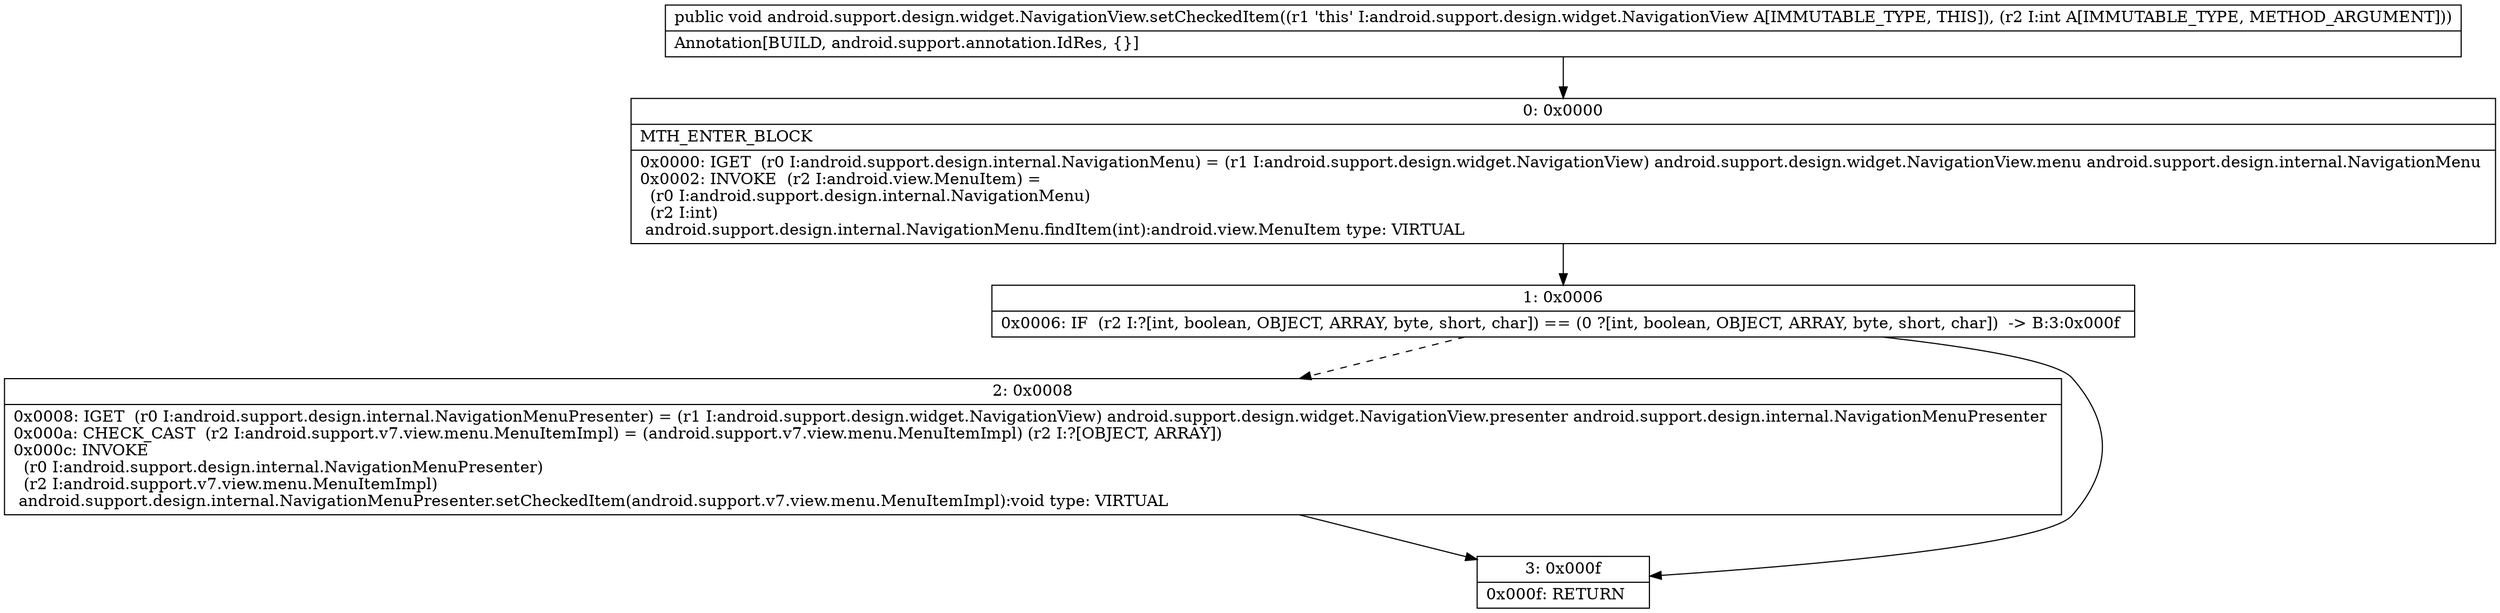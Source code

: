 digraph "CFG forandroid.support.design.widget.NavigationView.setCheckedItem(I)V" {
Node_0 [shape=record,label="{0\:\ 0x0000|MTH_ENTER_BLOCK\l|0x0000: IGET  (r0 I:android.support.design.internal.NavigationMenu) = (r1 I:android.support.design.widget.NavigationView) android.support.design.widget.NavigationView.menu android.support.design.internal.NavigationMenu \l0x0002: INVOKE  (r2 I:android.view.MenuItem) = \l  (r0 I:android.support.design.internal.NavigationMenu)\l  (r2 I:int)\l android.support.design.internal.NavigationMenu.findItem(int):android.view.MenuItem type: VIRTUAL \l}"];
Node_1 [shape=record,label="{1\:\ 0x0006|0x0006: IF  (r2 I:?[int, boolean, OBJECT, ARRAY, byte, short, char]) == (0 ?[int, boolean, OBJECT, ARRAY, byte, short, char])  \-\> B:3:0x000f \l}"];
Node_2 [shape=record,label="{2\:\ 0x0008|0x0008: IGET  (r0 I:android.support.design.internal.NavigationMenuPresenter) = (r1 I:android.support.design.widget.NavigationView) android.support.design.widget.NavigationView.presenter android.support.design.internal.NavigationMenuPresenter \l0x000a: CHECK_CAST  (r2 I:android.support.v7.view.menu.MenuItemImpl) = (android.support.v7.view.menu.MenuItemImpl) (r2 I:?[OBJECT, ARRAY]) \l0x000c: INVOKE  \l  (r0 I:android.support.design.internal.NavigationMenuPresenter)\l  (r2 I:android.support.v7.view.menu.MenuItemImpl)\l android.support.design.internal.NavigationMenuPresenter.setCheckedItem(android.support.v7.view.menu.MenuItemImpl):void type: VIRTUAL \l}"];
Node_3 [shape=record,label="{3\:\ 0x000f|0x000f: RETURN   \l}"];
MethodNode[shape=record,label="{public void android.support.design.widget.NavigationView.setCheckedItem((r1 'this' I:android.support.design.widget.NavigationView A[IMMUTABLE_TYPE, THIS]), (r2 I:int A[IMMUTABLE_TYPE, METHOD_ARGUMENT]))  | Annotation[BUILD, android.support.annotation.IdRes, \{\}]\l}"];
MethodNode -> Node_0;
Node_0 -> Node_1;
Node_1 -> Node_2[style=dashed];
Node_1 -> Node_3;
Node_2 -> Node_3;
}

